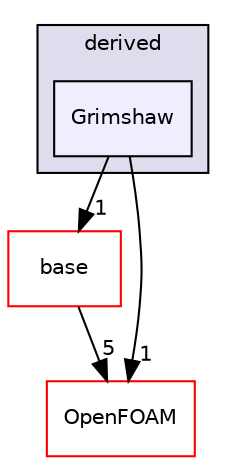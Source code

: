digraph "src/waveModels/waveGenerationModels/derived/Grimshaw" {
  bgcolor=transparent;
  compound=true
  node [ fontsize="10", fontname="Helvetica"];
  edge [ labelfontsize="10", labelfontname="Helvetica"];
  subgraph clusterdir_0d5b02f5e377897adf99f293bf94aa3d {
    graph [ bgcolor="#ddddee", pencolor="black", label="derived" fontname="Helvetica", fontsize="10", URL="dir_0d5b02f5e377897adf99f293bf94aa3d.html"]
  dir_eab89f4aa5cb33103c0866cb2eae58cb [shape=box, label="Grimshaw", style="filled", fillcolor="#eeeeff", pencolor="black", URL="dir_eab89f4aa5cb33103c0866cb2eae58cb.html"];
  }
  dir_8b3e8305750f57279d38dda6619c99cf [shape=box label="base" color="red" URL="dir_8b3e8305750f57279d38dda6619c99cf.html"];
  dir_c5473ff19b20e6ec4dfe5c310b3778a8 [shape=box label="OpenFOAM" color="red" URL="dir_c5473ff19b20e6ec4dfe5c310b3778a8.html"];
  dir_8b3e8305750f57279d38dda6619c99cf->dir_c5473ff19b20e6ec4dfe5c310b3778a8 [headlabel="5", labeldistance=1.5 headhref="dir_004126_002151.html"];
  dir_eab89f4aa5cb33103c0866cb2eae58cb->dir_8b3e8305750f57279d38dda6619c99cf [headlabel="1", labeldistance=1.5 headhref="dir_004134_004126.html"];
  dir_eab89f4aa5cb33103c0866cb2eae58cb->dir_c5473ff19b20e6ec4dfe5c310b3778a8 [headlabel="1", labeldistance=1.5 headhref="dir_004134_002151.html"];
}
